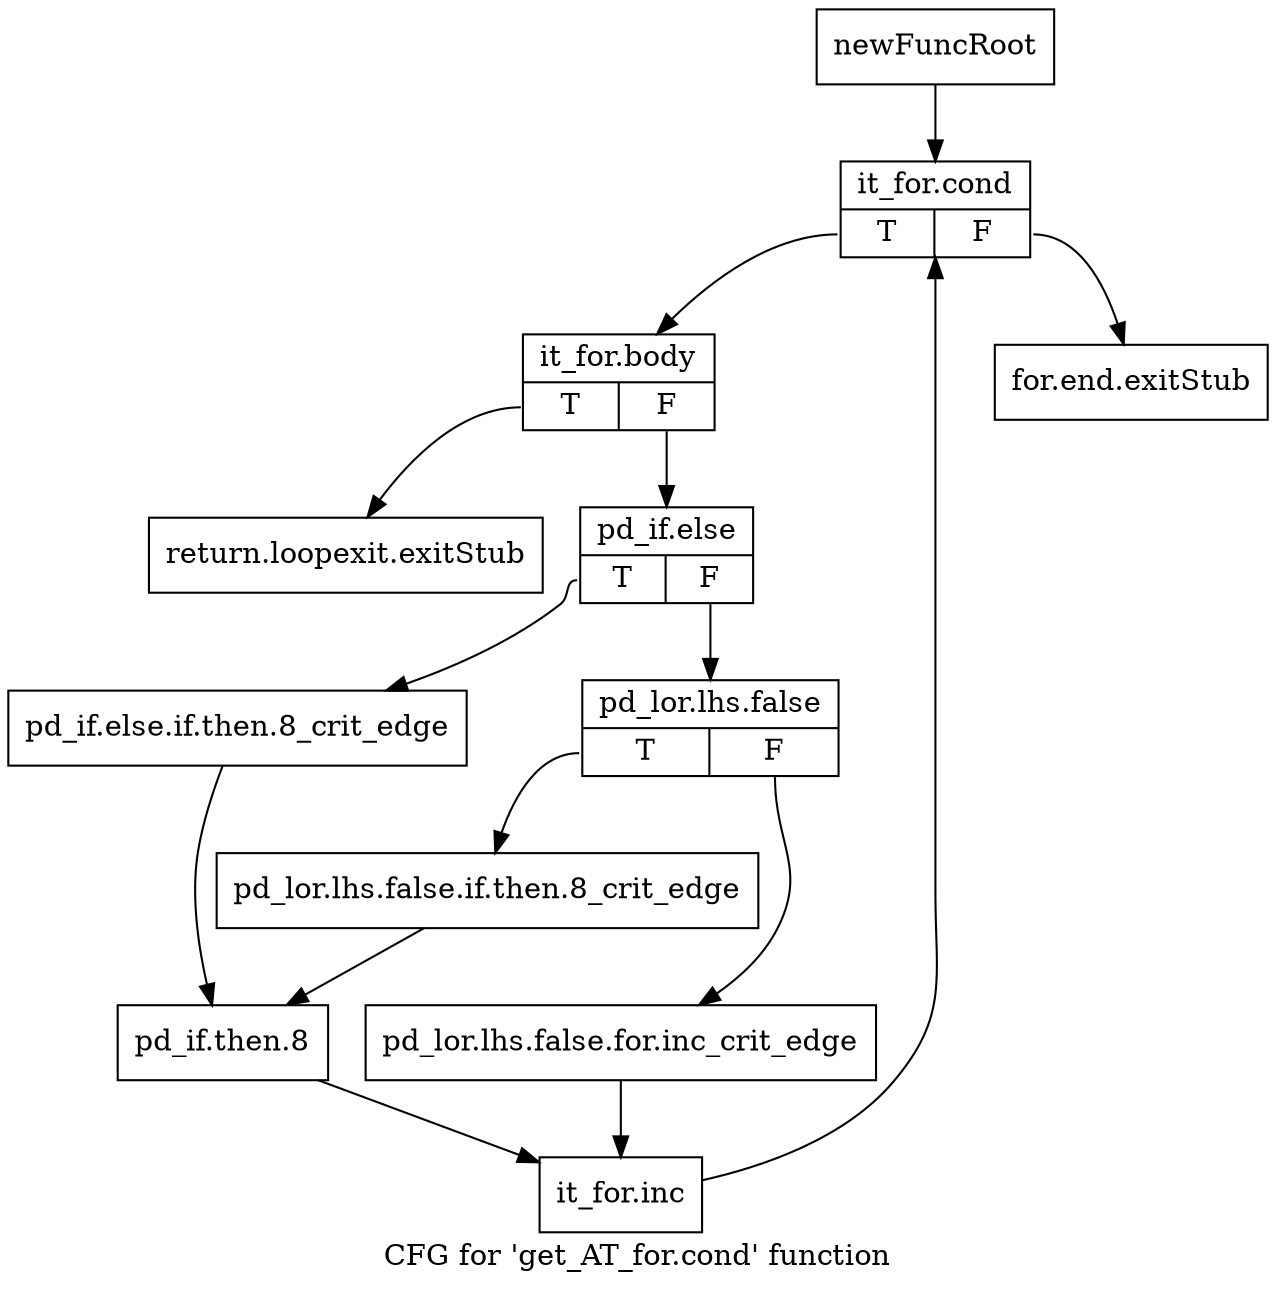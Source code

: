 digraph "CFG for 'get_AT_for.cond' function" {
	label="CFG for 'get_AT_for.cond' function";

	Node0xabd6ce0 [shape=record,label="{newFuncRoot}"];
	Node0xabd6ce0 -> Node0xabd6dd0;
	Node0xabd6d30 [shape=record,label="{for.end.exitStub}"];
	Node0xabd6d80 [shape=record,label="{return.loopexit.exitStub}"];
	Node0xabd6dd0 [shape=record,label="{it_for.cond|{<s0>T|<s1>F}}"];
	Node0xabd6dd0:s0 -> Node0xabd6e20;
	Node0xabd6dd0:s1 -> Node0xabd6d30;
	Node0xabd6e20 [shape=record,label="{it_for.body|{<s0>T|<s1>F}}"];
	Node0xabd6e20:s0 -> Node0xabd6d80;
	Node0xabd6e20:s1 -> Node0xabd6e70;
	Node0xabd6e70 [shape=record,label="{pd_if.else|{<s0>T|<s1>F}}"];
	Node0xabd6e70:s0 -> Node0xabd6fb0;
	Node0xabd6e70:s1 -> Node0xabd6ec0;
	Node0xabd6ec0 [shape=record,label="{pd_lor.lhs.false|{<s0>T|<s1>F}}"];
	Node0xabd6ec0:s0 -> Node0xabd6f60;
	Node0xabd6ec0:s1 -> Node0xabd6f10;
	Node0xabd6f10 [shape=record,label="{pd_lor.lhs.false.for.inc_crit_edge}"];
	Node0xabd6f10 -> Node0xabd7050;
	Node0xabd6f60 [shape=record,label="{pd_lor.lhs.false.if.then.8_crit_edge}"];
	Node0xabd6f60 -> Node0xabd7000;
	Node0xabd6fb0 [shape=record,label="{pd_if.else.if.then.8_crit_edge}"];
	Node0xabd6fb0 -> Node0xabd7000;
	Node0xabd7000 [shape=record,label="{pd_if.then.8}"];
	Node0xabd7000 -> Node0xabd7050;
	Node0xabd7050 [shape=record,label="{it_for.inc}"];
	Node0xabd7050 -> Node0xabd6dd0;
}
